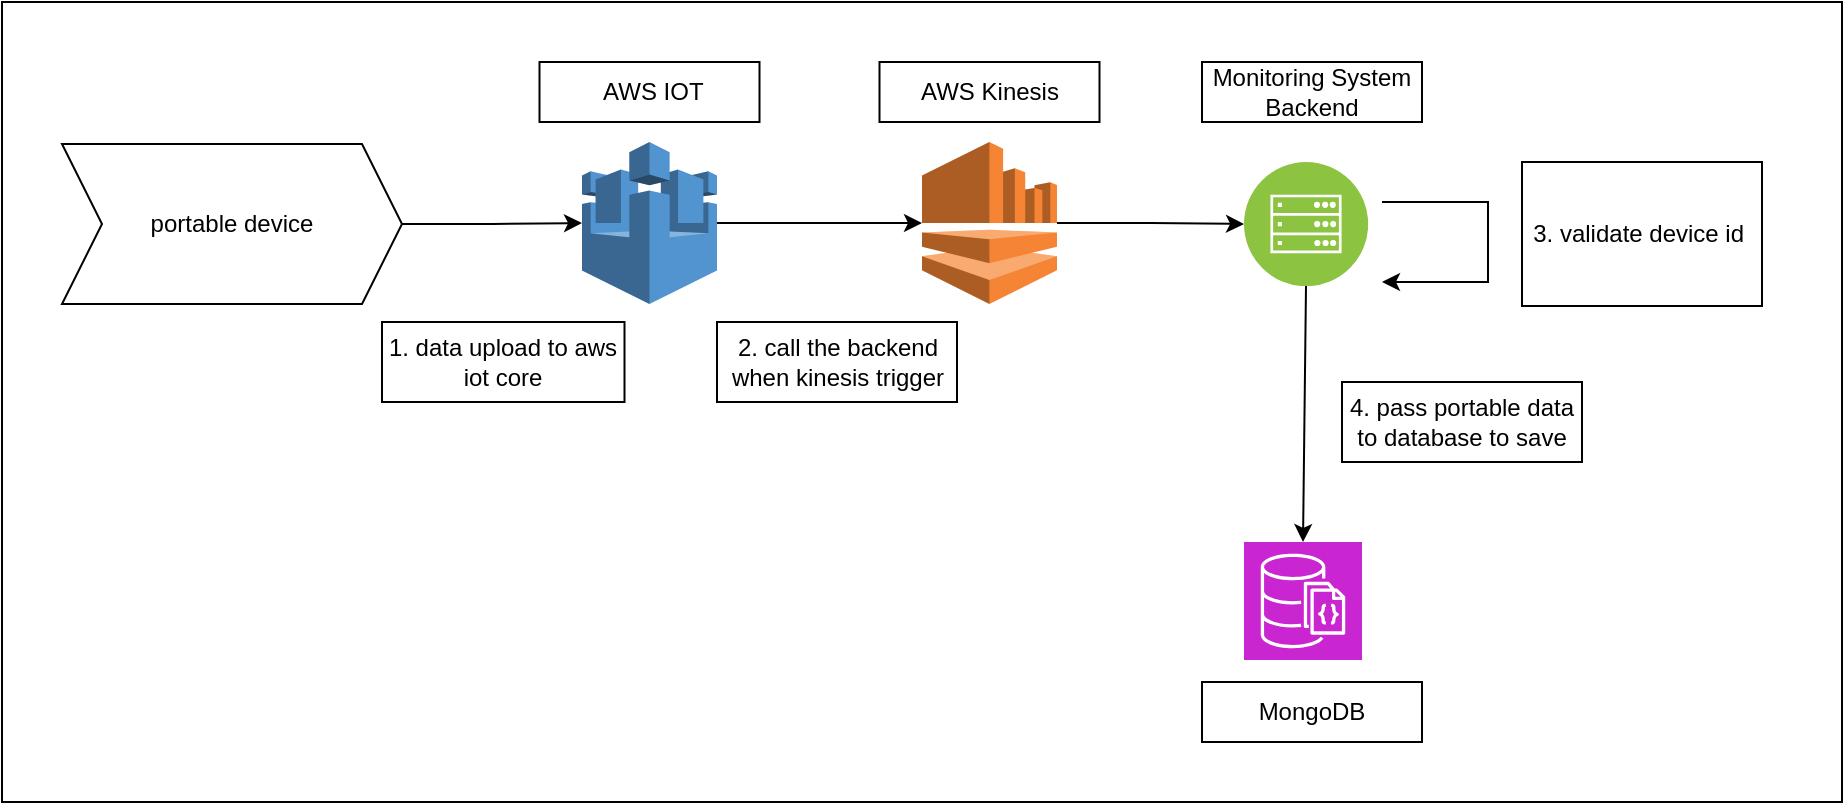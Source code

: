 <mxfile version="24.8.3">
  <diagram name="Page-1" id="TO6kB4z5MBMpsq3OqiZG">
    <mxGraphModel dx="1050" dy="557" grid="1" gridSize="10" guides="1" tooltips="1" connect="1" arrows="1" fold="1" page="1" pageScale="1" pageWidth="850" pageHeight="1100" math="0" shadow="0">
      <root>
        <mxCell id="0" />
        <mxCell id="1" parent="0" />
        <mxCell id="7ROorTEk_Ga1uGUvGw2F-33" value="" style="rounded=0;whiteSpace=wrap;html=1;" parent="1" vertex="1">
          <mxGeometry x="30" y="180" width="920" height="400" as="geometry" />
        </mxCell>
        <mxCell id="B1_j8ZbPT3PzYgEqwr39-3" value="" style="image;aspect=fixed;perimeter=ellipsePerimeter;html=1;align=center;shadow=0;dashed=0;fontColor=#4277BB;labelBackgroundColor=default;fontSize=12;spacingTop=3;image=img/lib/ibm/infrastructure/mobile_backend.svg;" parent="1" vertex="1">
          <mxGeometry x="651" y="260" width="62" height="62" as="geometry" />
        </mxCell>
        <mxCell id="B1_j8ZbPT3PzYgEqwr39-4" value="" style="sketch=0;points=[[0,0,0],[0.25,0,0],[0.5,0,0],[0.75,0,0],[1,0,0],[0,1,0],[0.25,1,0],[0.5,1,0],[0.75,1,0],[1,1,0],[0,0.25,0],[0,0.5,0],[0,0.75,0],[1,0.25,0],[1,0.5,0],[1,0.75,0]];outlineConnect=0;fontColor=#232F3E;fillColor=#C925D1;strokeColor=#ffffff;dashed=0;verticalLabelPosition=bottom;verticalAlign=top;align=center;html=1;fontSize=12;fontStyle=0;aspect=fixed;shape=mxgraph.aws4.resourceIcon;resIcon=mxgraph.aws4.documentdb_with_mongodb_compatibility;" parent="1" vertex="1">
          <mxGeometry x="651" y="450" width="59" height="59" as="geometry" />
        </mxCell>
        <mxCell id="7ROorTEk_Ga1uGUvGw2F-20" value="" style="edgeStyle=orthogonalEdgeStyle;rounded=0;orthogonalLoop=1;jettySize=auto;html=1;" parent="1" source="7ROorTEk_Ga1uGUvGw2F-13" target="B1_j8ZbPT3PzYgEqwr39-3" edge="1">
          <mxGeometry relative="1" as="geometry" />
        </mxCell>
        <mxCell id="7ROorTEk_Ga1uGUvGw2F-13" value="" style="outlineConnect=0;dashed=0;verticalLabelPosition=bottom;verticalAlign=top;align=center;html=1;shape=mxgraph.aws3.kinesis;fillColor=#F58534;gradientColor=none;" parent="1" vertex="1">
          <mxGeometry x="490" y="250" width="67.5" height="81" as="geometry" />
        </mxCell>
        <mxCell id="7ROorTEk_Ga1uGUvGw2F-19" value="" style="edgeStyle=orthogonalEdgeStyle;rounded=0;orthogonalLoop=1;jettySize=auto;html=1;" parent="1" source="7ROorTEk_Ga1uGUvGw2F-14" target="7ROorTEk_Ga1uGUvGw2F-13" edge="1">
          <mxGeometry relative="1" as="geometry" />
        </mxCell>
        <mxCell id="7ROorTEk_Ga1uGUvGw2F-14" value="" style="outlineConnect=0;dashed=0;verticalLabelPosition=bottom;verticalAlign=top;align=center;html=1;shape=mxgraph.aws3.aws_iot;fillColor=#5294CF;gradientColor=none;" parent="1" vertex="1">
          <mxGeometry x="320" y="250" width="67.5" height="81" as="geometry" />
        </mxCell>
        <mxCell id="7ROorTEk_Ga1uGUvGw2F-15" value="AWS Kinesis" style="html=1;whiteSpace=wrap;" parent="1" vertex="1">
          <mxGeometry x="468.75" y="210" width="110" height="30" as="geometry" />
        </mxCell>
        <mxCell id="7ROorTEk_Ga1uGUvGw2F-16" value="&amp;nbsp;AWS IOT" style="html=1;whiteSpace=wrap;" parent="1" vertex="1">
          <mxGeometry x="298.75" y="210" width="110" height="30" as="geometry" />
        </mxCell>
        <mxCell id="7ROorTEk_Ga1uGUvGw2F-18" value="" style="edgeStyle=orthogonalEdgeStyle;rounded=0;orthogonalLoop=1;jettySize=auto;html=1;" parent="1" source="7ROorTEk_Ga1uGUvGw2F-17" target="7ROorTEk_Ga1uGUvGw2F-14" edge="1">
          <mxGeometry relative="1" as="geometry" />
        </mxCell>
        <mxCell id="7ROorTEk_Ga1uGUvGw2F-17" value="portable device" style="shape=step;perimeter=stepPerimeter;whiteSpace=wrap;html=1;fixedSize=1;" parent="1" vertex="1">
          <mxGeometry x="60" y="251" width="170" height="80" as="geometry" />
        </mxCell>
        <mxCell id="7ROorTEk_Ga1uGUvGw2F-21" value="Monitoring System Backend" style="html=1;whiteSpace=wrap;" parent="1" vertex="1">
          <mxGeometry x="630" y="210" width="110" height="30" as="geometry" />
        </mxCell>
        <mxCell id="7ROorTEk_Ga1uGUvGw2F-22" value="MongoDB" style="html=1;whiteSpace=wrap;" parent="1" vertex="1">
          <mxGeometry x="630" y="520" width="110" height="30" as="geometry" />
        </mxCell>
        <mxCell id="7ROorTEk_Ga1uGUvGw2F-27" value="" style="endArrow=classic;html=1;rounded=0;exitX=0.5;exitY=1;exitDx=0;exitDy=0;entryX=0.5;entryY=0;entryDx=0;entryDy=0;entryPerimeter=0;" parent="1" source="B1_j8ZbPT3PzYgEqwr39-3" target="B1_j8ZbPT3PzYgEqwr39-4" edge="1">
          <mxGeometry width="50" height="50" relative="1" as="geometry">
            <mxPoint x="570" y="450" as="sourcePoint" />
            <mxPoint x="620" y="400" as="targetPoint" />
          </mxGeometry>
        </mxCell>
        <mxCell id="7ROorTEk_Ga1uGUvGw2F-28" value="" style="endArrow=classic;html=1;rounded=0;" parent="1" edge="1">
          <mxGeometry width="50" height="50" relative="1" as="geometry">
            <mxPoint x="720" y="280" as="sourcePoint" />
            <mxPoint x="720" y="320" as="targetPoint" />
            <Array as="points">
              <mxPoint x="773" y="280" />
              <mxPoint x="773" y="320" />
            </Array>
          </mxGeometry>
        </mxCell>
        <mxCell id="7ROorTEk_Ga1uGUvGw2F-29" value="1. data upload to aws iot core" style="html=1;whiteSpace=wrap;" parent="1" vertex="1">
          <mxGeometry x="220" y="340" width="121.25" height="40" as="geometry" />
        </mxCell>
        <mxCell id="7ROorTEk_Ga1uGUvGw2F-30" value="2. call the backend when kinesis trigger" style="html=1;whiteSpace=wrap;" parent="1" vertex="1">
          <mxGeometry x="387.5" y="340" width="120" height="40" as="geometry" />
        </mxCell>
        <mxCell id="7ROorTEk_Ga1uGUvGw2F-31" value="&lt;div&gt;3. validate device id&amp;nbsp;&lt;/div&gt;" style="html=1;whiteSpace=wrap;" parent="1" vertex="1">
          <mxGeometry x="790" y="260" width="120" height="72" as="geometry" />
        </mxCell>
        <mxCell id="7ROorTEk_Ga1uGUvGw2F-32" value="4. pass portable data to database to save" style="html=1;whiteSpace=wrap;" parent="1" vertex="1">
          <mxGeometry x="700" y="370" width="120" height="40" as="geometry" />
        </mxCell>
      </root>
    </mxGraphModel>
  </diagram>
</mxfile>
